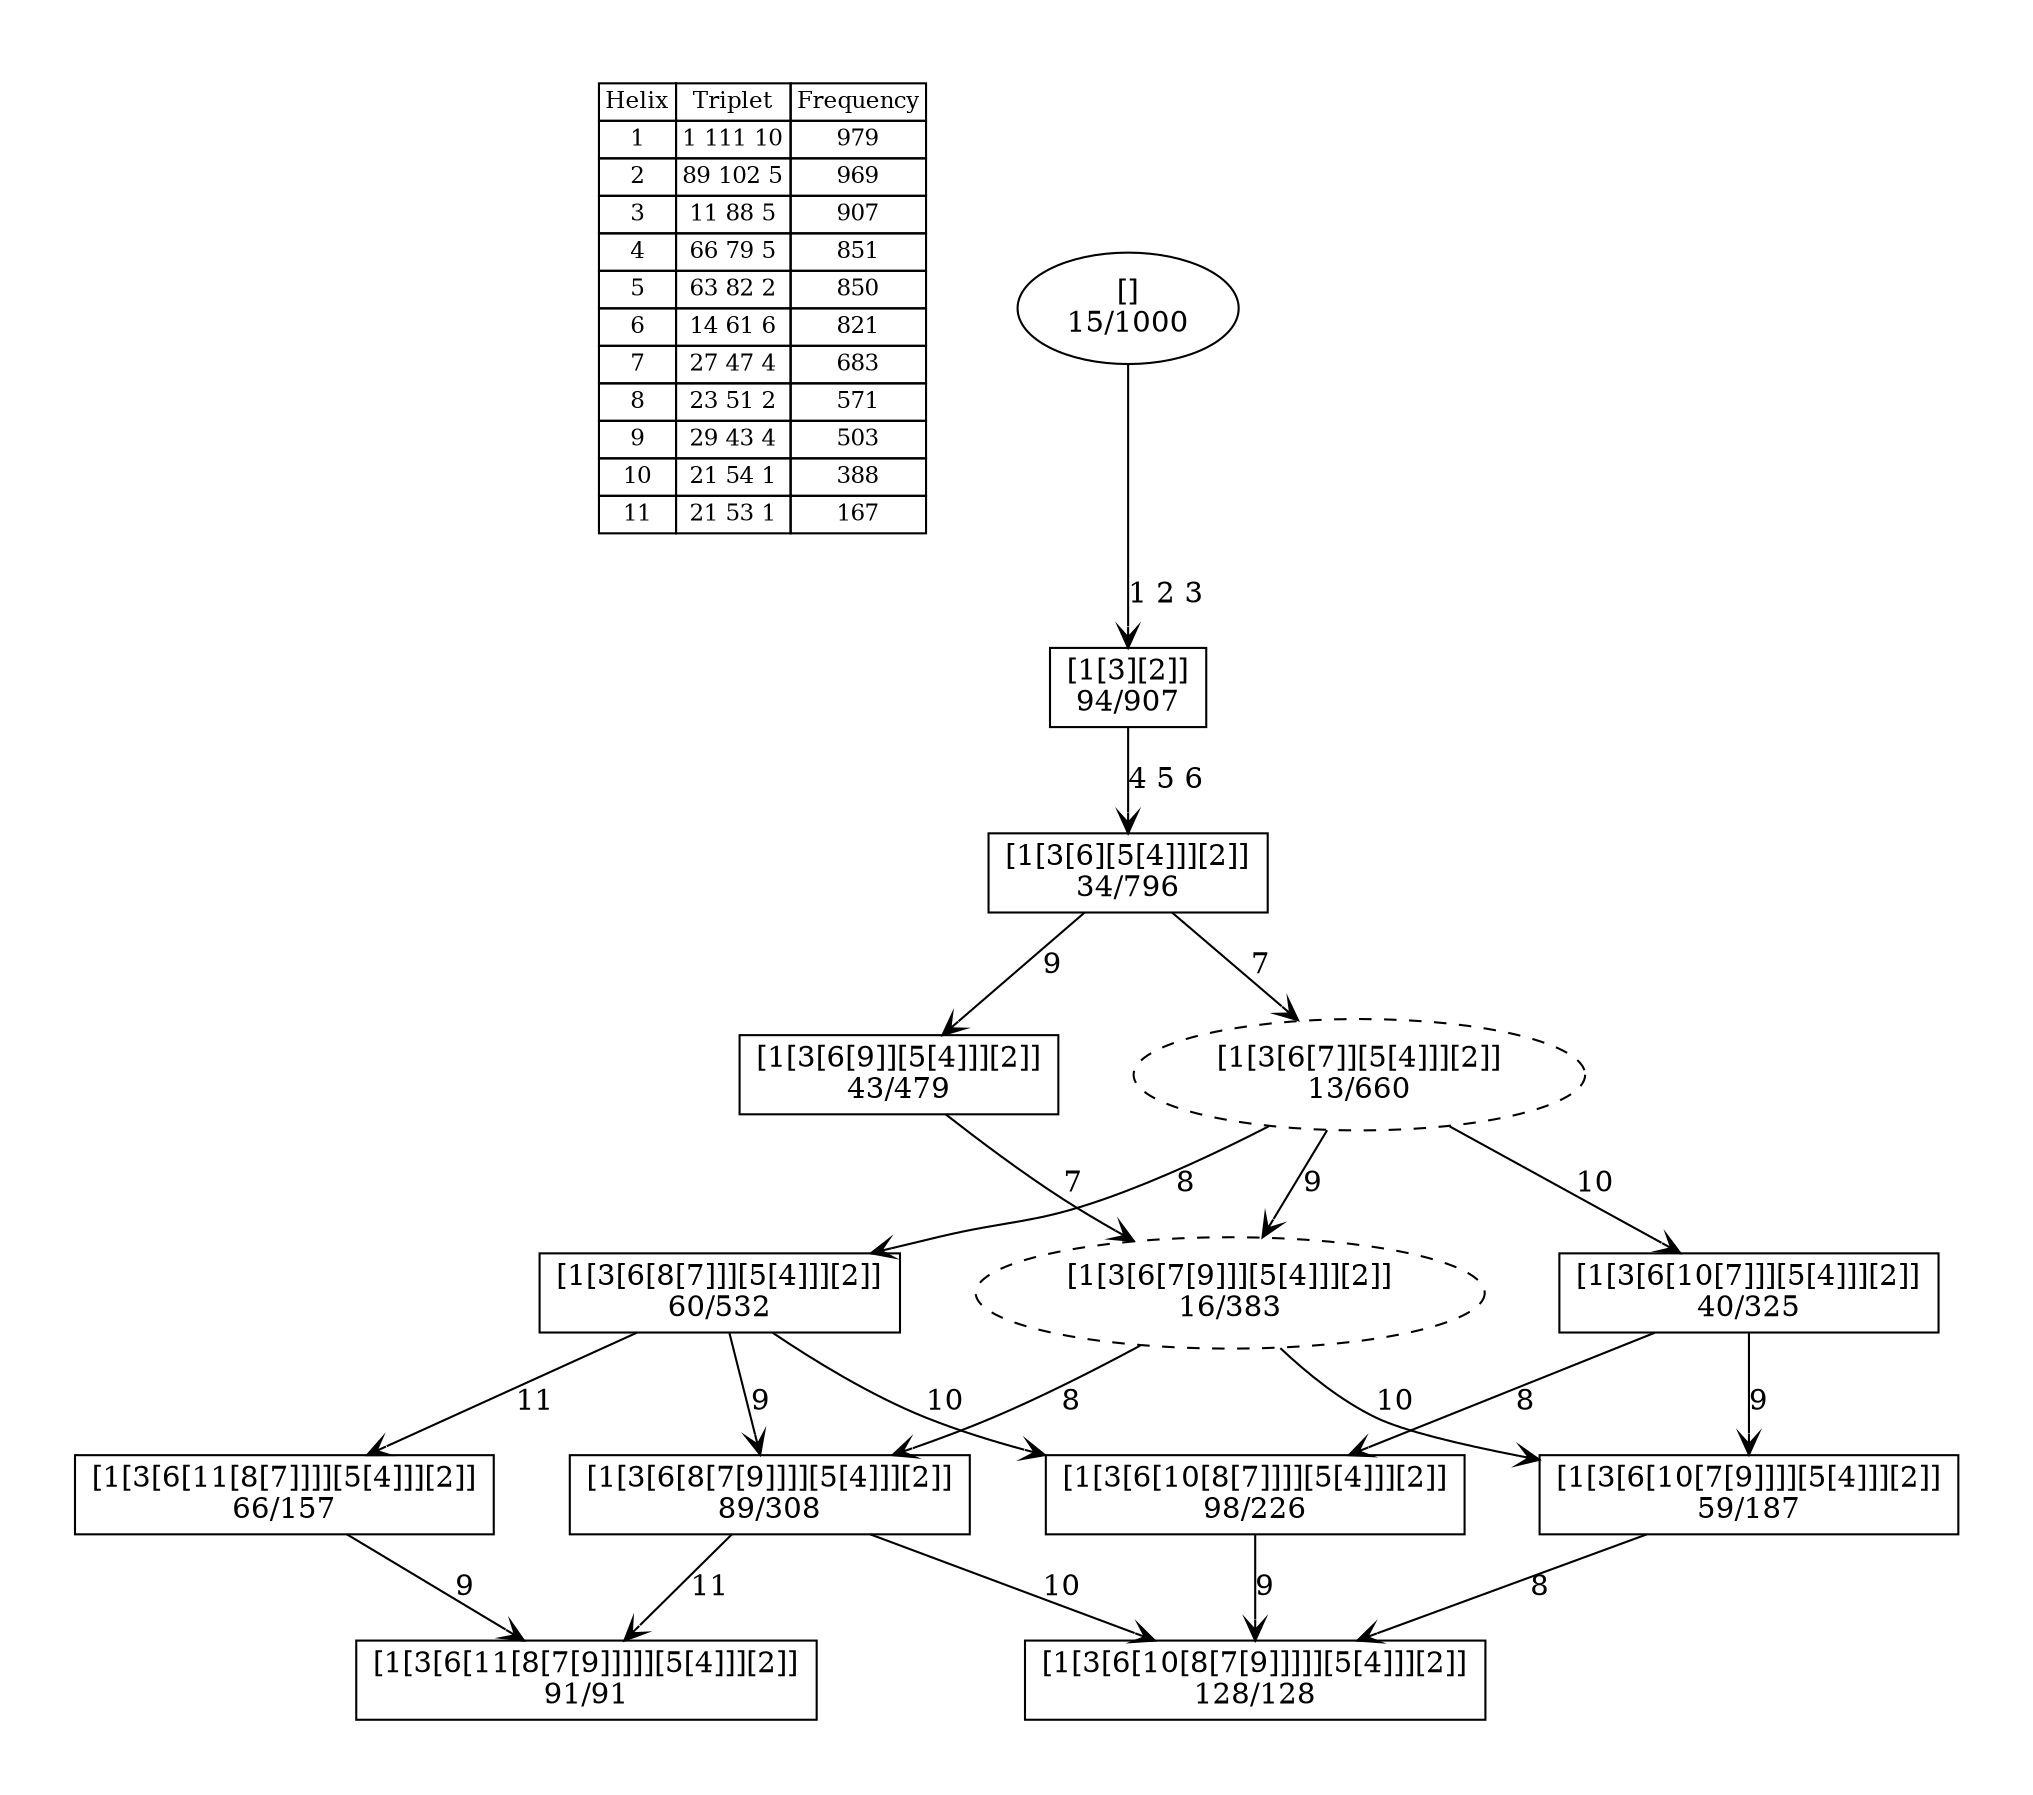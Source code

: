 digraph G {
	pad = 0.5;
	nodesep = 0.5;
"legend" [label = < <table border="0" cellborder="1" cellspacing="0"><tr><td>Helix</td><td>Triplet</td><td>Frequency</td></tr>
<tr><td>1</td><td>1 111 10</td><td>979</td></tr>
<tr><td>2</td><td>89 102 5</td><td>969</td></tr>
<tr><td>3</td><td>11 88 5</td><td>907</td></tr>
<tr><td>4</td><td>66 79 5</td><td>851</td></tr>
<tr><td>5</td><td>63 82 2</td><td>850</td></tr>
<tr><td>6</td><td>14 61 6</td><td>821</td></tr>
<tr><td>7</td><td>27 47 4</td><td>683</td></tr>
<tr><td>8</td><td>23 51 2</td><td>571</td></tr>
<tr><td>9</td><td>29 43 4</td><td>503</td></tr>
<tr><td>10</td><td>21 54 1</td><td>388</td></tr>
<tr><td>11</td><td>21 53 1</td><td>167</td></tr>
</table>>, shape = plaintext, fontsize=11];
"1 2 3 4 5 6 7 8 9 10 " [shape = box];
"1 2 3 4 5 6 7 8 10 " [shape = box];
"1 2 3 " [shape = box];
"1 2 3 4 5 6 7 8 9 11 " [shape = box];
"1 2 3 4 5 6 7 8 9 " [shape = box];
"1 2 3 4 5 6 7 8 11 " [shape = box];
"1 2 3 4 5 6 7 8 " [shape = box];
"1 2 3 4 5 6 7 9 10 " [shape = box];
"1 2 3 4 5 6 9 " [shape = box];
"1 2 3 4 5 6 7 10 " [shape = box];
"1 2 3 4 5 6 " [shape = box];
"1 2 3 4 5 6 7 9 " [style = dashed];
"1 2 3 4 5 6 7 " [style = dashed];
"1 2 3 4 5 6 7 8 9 10 " [label = "[1[3[6[10[8[7[9]]]]][5[4]]][2]]\n128/128"];
"1 2 3 4 5 6 7 8 10 " [label = "[1[3[6[10[8[7]]]][5[4]]][2]]\n98/226"];
"1 2 3 " [label = "[1[3][2]]\n94/907"];
"1 2 3 4 5 6 7 8 9 11 " [label = "[1[3[6[11[8[7[9]]]]][5[4]]][2]]\n91/91"];
"1 2 3 4 5 6 7 8 9 " [label = "[1[3[6[8[7[9]]]][5[4]]][2]]\n89/308"];
"1 2 3 4 5 6 7 8 11 " [label = "[1[3[6[11[8[7]]]][5[4]]][2]]\n66/157"];
"1 2 3 4 5 6 7 8 " [label = "[1[3[6[8[7]]][5[4]]][2]]\n60/532"];
"1 2 3 4 5 6 7 9 10 " [label = "[1[3[6[10[7[9]]]][5[4]]][2]]\n59/187"];
"1 2 3 4 5 6 9 " [label = "[1[3[6[9]][5[4]]][2]]\n43/479"];
"1 2 3 4 5 6 7 10 " [label = "[1[3[6[10[7]]][5[4]]][2]]\n40/325"];
"1 2 3 4 5 6 " [label = "[1[3[6][5[4]]][2]]\n34/796"];
"1 2 3 4 5 6 7 9 " [label = "[1[3[6[7[9]]][5[4]]][2]]\n16/383"];
"1 2 3 4 5 6 7 " [label = "[1[3[6[7]][5[4]]][2]]\n13/660"];
"" [label = "[]\n15/1000"];
"1 2 3 4 5 6 7 8 10 " -> "1 2 3 4 5 6 7 8 9 10 " [label = "9 ", arrowhead = vee];
"1 2 3 " -> "1 2 3 4 5 6 " [label = "4 5 6 ", arrowhead = vee];
"1 2 3 4 5 6 7 8 9 " -> "1 2 3 4 5 6 7 8 9 10 " [label = "10 ", arrowhead = vee];
"1 2 3 4 5 6 7 8 9 " -> "1 2 3 4 5 6 7 8 9 11 " [label = "11 ", arrowhead = vee];
"1 2 3 4 5 6 7 8 11 " -> "1 2 3 4 5 6 7 8 9 11 " [label = "9 ", arrowhead = vee];
"1 2 3 4 5 6 7 8 " -> "1 2 3 4 5 6 7 8 10 " [label = "10 ", arrowhead = vee];
"1 2 3 4 5 6 7 8 " -> "1 2 3 4 5 6 7 8 9 " [label = "9 ", arrowhead = vee];
"1 2 3 4 5 6 7 8 " -> "1 2 3 4 5 6 7 8 11 " [label = "11 ", arrowhead = vee];
"1 2 3 4 5 6 7 9 10 " -> "1 2 3 4 5 6 7 8 9 10 " [label = "8 ", arrowhead = vee];
"1 2 3 4 5 6 9 " -> "1 2 3 4 5 6 7 9 " [label = "7 ", arrowhead = vee];
"1 2 3 4 5 6 7 10 " -> "1 2 3 4 5 6 7 8 10 " [label = "8 ", arrowhead = vee];
"1 2 3 4 5 6 7 10 " -> "1 2 3 4 5 6 7 9 10 " [label = "9 ", arrowhead = vee];
"1 2 3 4 5 6 " -> "1 2 3 4 5 6 9 " [label = "9 ", arrowhead = vee];
"1 2 3 4 5 6 " -> "1 2 3 4 5 6 7 " [label = "7 ", arrowhead = vee];
"1 2 3 4 5 6 7 9 " -> "1 2 3 4 5 6 7 9 10 " [label = "10 ", arrowhead = vee];
"1 2 3 4 5 6 7 9 " -> "1 2 3 4 5 6 7 8 9 " [label = "8 ", arrowhead = vee];
"1 2 3 4 5 6 7 " -> "1 2 3 4 5 6 7 10 " [label = "10 ", arrowhead = vee];
"1 2 3 4 5 6 7 " -> "1 2 3 4 5 6 7 9 " [label = "9 ", arrowhead = vee];
"1 2 3 4 5 6 7 " -> "1 2 3 4 5 6 7 8 " [label = "8 ", arrowhead = vee];
"" -> "1 2 3 " [label = "1 2 3 ", arrowhead = vee];
}